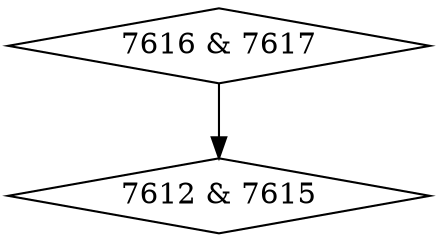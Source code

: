digraph {
0 [label = "7612 & 7615", shape = diamond];
1 [label = "7616 & 7617", shape = diamond];
1->0;
}
